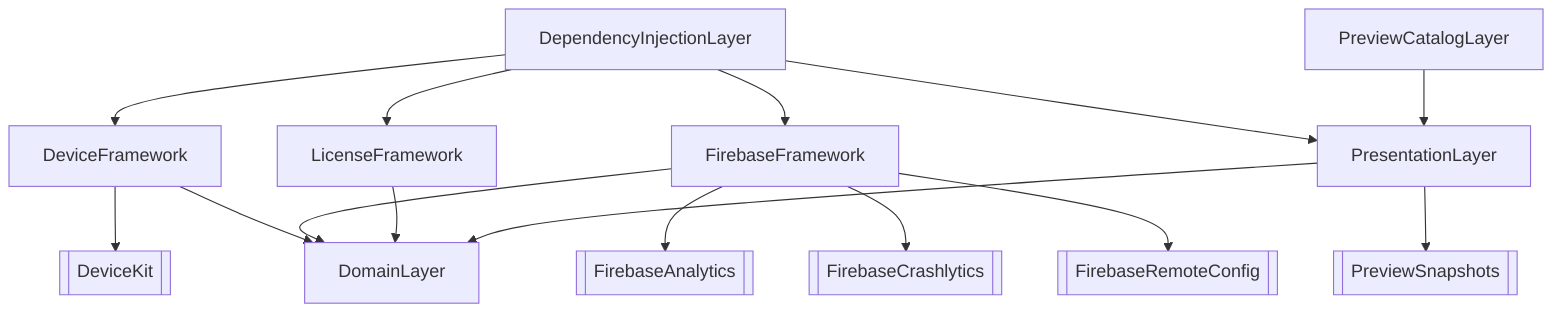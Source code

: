 flowchart TD
    DependencyInjectionLayer-->DeviceFramework
    DependencyInjectionLayer-->FirebaseFramework
    DependencyInjectionLayer-->LicenseFramework
    DependencyInjectionLayer-->PresentationLayer
    DeviceFramework-->DeviceKit[[DeviceKit]]
    DeviceFramework-->DomainLayer
    DomainLayer
    FirebaseFramework-->DomainLayer
    FirebaseFramework-->FirebaseAnalytics[[FirebaseAnalytics]]
    FirebaseFramework-->FirebaseCrashlytics[[FirebaseCrashlytics]]
    FirebaseFramework-->FirebaseRemoteConfig[[FirebaseRemoteConfig]]
    LicenseFramework-->DomainLayer
    PresentationLayer-->DomainLayer
    PresentationLayer-->PreviewSnapshots[[PreviewSnapshots]]
    PreviewCatalogLayer-->PresentationLayer